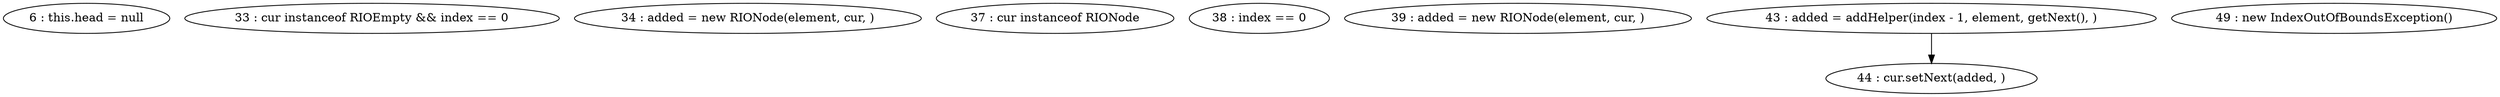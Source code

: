 digraph G {
"6 : this.head = null"
"33 : cur instanceof RIOEmpty && index == 0"
"34 : added = new RIONode(element, cur, )"
"37 : cur instanceof RIONode"
"38 : index == 0"
"39 : added = new RIONode(element, cur, )"
"43 : added = addHelper(index - 1, element, getNext(), )"
"43 : added = addHelper(index - 1, element, getNext(), )" -> "44 : cur.setNext(added, )"
"44 : cur.setNext(added, )"
"49 : new IndexOutOfBoundsException()"
}
